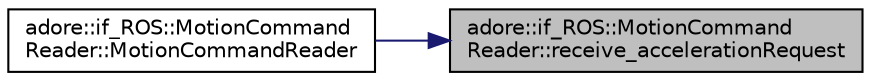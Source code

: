 digraph "adore::if_ROS::MotionCommandReader::receive_accelerationRequest"
{
 // LATEX_PDF_SIZE
  edge [fontname="Helvetica",fontsize="10",labelfontname="Helvetica",labelfontsize="10"];
  node [fontname="Helvetica",fontsize="10",shape=record];
  rankdir="RL";
  Node1 [label="adore::if_ROS::MotionCommand\lReader::receive_accelerationRequest",height=0.2,width=0.4,color="black", fillcolor="grey75", style="filled", fontcolor="black",tooltip=" "];
  Node1 -> Node2 [dir="back",color="midnightblue",fontsize="10",style="solid",fontname="Helvetica"];
  Node2 [label="adore::if_ROS::MotionCommand\lReader::MotionCommandReader",height=0.2,width=0.4,color="black", fillcolor="white", style="filled",URL="$classadore_1_1if__ROS_1_1MotionCommandReader.html#adfa85f4eb79ea1fdc24e624cad4614ba",tooltip=" "];
}
